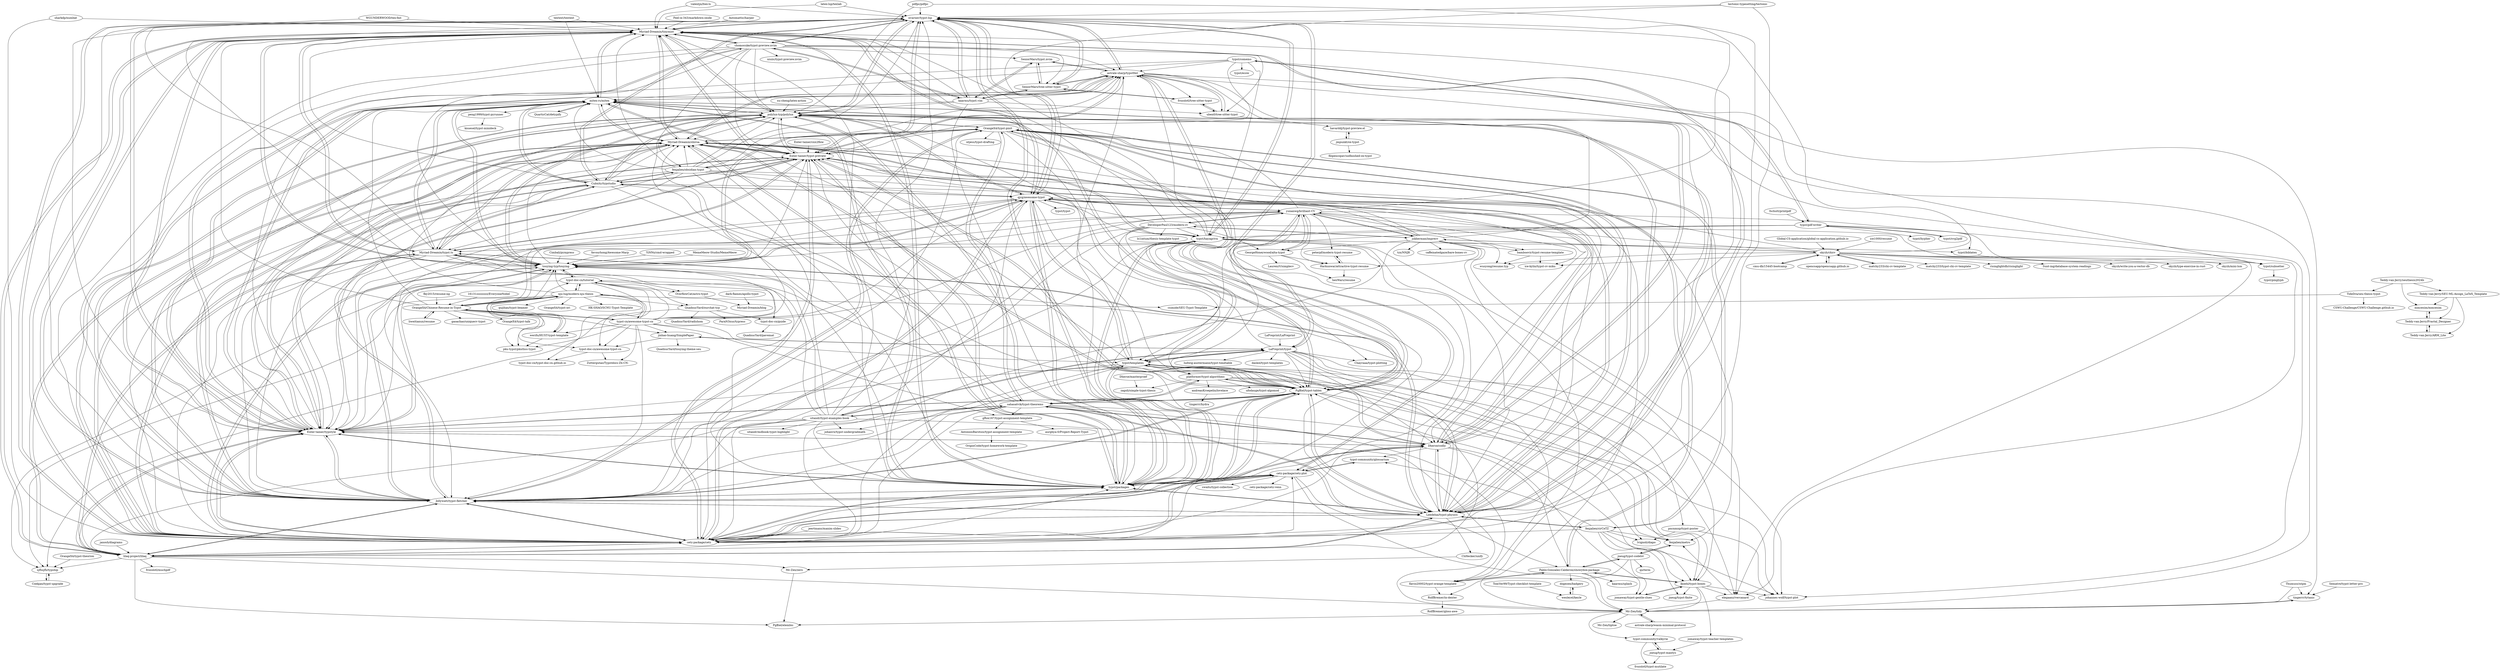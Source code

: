 digraph G {
"latex-lsp/texlab" -> "nvarner/typst-lsp" ["e"=1]
"latex-lsp/texlab" -> "Myriad-Dreamin/tinymist" ["e"=1]
"liweitianux/resume" -> "OrangeX4/Chinese-Resume-in-Typst" ["e"=1]
"textext/textext" -> "Myriad-Dreamin/tinymist" ["e"=1]
"textext/textext" -> "mitex-rs/mitex" ["e"=1]
"xu-cheng/latex-action" -> "polylux-typ/polylux" ["e"=1]
"janosh/diagrams" -> "lilaq-project/lilaq" ["e"=1]
"typst/hayagriva" -> "typst/packages"
"typst/hayagriva" -> "typst/templates"
"typst/hayagriva" -> "typst/biblatex"
"typst/hayagriva" -> "nvarner/typst-lsp"
"typst/hayagriva" -> "Enter-tainer/typstyle"
"typst/hayagriva" -> "Myriad-Dreamin/shiroa"
"typst/hayagriva" -> "PgBiel/typst-tablex"
"typst/hayagriva" -> "cetz-package/cetz"
"typst/hayagriva" -> "Myriad-Dreamin/tinymist"
"typst/hayagriva" -> "Leedehai/typst-physics"
"typst/hayagriva" -> "Jollywatt/typst-fletcher"
"typst/hayagriva" -> "Dherse/codly"
"typst/hayagriva" -> "astrale-sharp/typstfmt"
"typst/hayagriva" -> "Myriad-Dreamin/typst.ts"
"typst/hayagriva" -> "lkoehl/typst-boxes"
"valentjn/ltex-ls" -> "Myriad-Dreamin/tinymist" ["e"=1]
"valentjn/ltex-ls" -> "nvarner/typst-lsp" ["e"=1]
"typst/biblatex" -> "typst/subsetter"
"pdfpc/pdfpc" -> "polylux-typ/polylux" ["e"=1]
"pdfpc/pdfpc" -> "cetz-package/cetz" ["e"=1]
"pdfpc/pdfpc" -> "nvarner/typst-lsp" ["e"=1]
"typst/pdf-writer" -> "typst/svg2pdf"
"typst/pdf-writer" -> "typst/subsetter"
"typst/pdf-writer" -> "typst/comemo"
"typst/pdf-writer" -> "typst/templates"
"typst/pdf-writer" -> "typst/biblatex"
"typst/pdf-writer" -> "typst/hayagriva"
"typst/pdf-writer" -> "typst/hypher"
"typst/pdf-writer" -> "typst/packages"
"Enter-tainer/cxx2flow" -> "Enter-tainer/typst-preview" ["e"=1]
"Teddy-van-Jerry/Fractal_Designer" -> "Teddy-van-Jerry/ARM_Lite"
"Teddy-van-Jerry/Fractal_Designer" -> "mmcesim/mmcesim"
"Cimbali/pympress" -> "touying-typ/touying" ["e"=1]
"opencsapp/opencsapp.github.io" -> "skyzh/chicv" ["e"=1]
"LaPreprint/LaPreprint" -> "LaPreprint/typst" ["e"=1]
"Teddy-van-Jerry/SEU-ML-Assign_LaTeX_Template" -> "mmcesim/mmcesim"
"Teddy-van-Jerry/SEU-ML-Assign_LaTeX_Template" -> "Teddy-van-Jerry/Fractal_Designer"
"Teddy-van-Jerry/SEU-ML-Assign_LaTeX_Template" -> "Teddy-van-Jerry/ARM_Lite"
"mmcesim/mmcesim" -> "Teddy-van-Jerry/Fractal_Designer"
"typst/svg2pdf" -> "typst/pdf-writer"
"Teddy-van-Jerry/ARM_Lite" -> "Teddy-van-Jerry/Fractal_Designer"
"typst/subsetter" -> "typst/pixglyph"
"jeertmans/manim-slides" -> "cetz-package/cetz" ["e"=1]
"sharkdp/numbat" -> "Myriad-Dreamin/tinymist" ["e"=1]
"sharkdp/numbat" -> "cetz-package/cetz" ["e"=1]
"matchy233/chi-cv-template" -> "skyzh/chicv" ["e"=1]
"typst/comemo" -> "astrale-sharp/typstfmt"
"typst/comemo" -> "typst/ecow"
"typst/comemo" -> "typst/subsetter"
"typst/comemo" -> "typst/pdf-writer"
"typst/comemo" -> "mitex-rs/mitex"
"typst/comemo" -> "Enter-tainer/typstyle"
"typst/comemo" -> "Enter-tainer/typst-preview"
"typst/comemo" -> "typst/hayagriva"
"fky2015/resume-ng" -> "OrangeX4/Chinese-Resume-in-Typst" ["e"=1]
"GeorgeHoneywood/alta-typst" -> "LaurenzV/simplecv"
"GeorgeHoneywood/alta-typst" -> "Harkunwar/attractive-typst-resume"
"GeorgeHoneywood/alta-typst" -> "yunanwg/brilliant-CV"
"GeorgeHoneywood/alta-typst" -> "hexWars/resume"
"Feel-ix-343/markdown-oxide" -> "Myriad-Dreamin/tinymist" ["e"=1]
"qjcg/awesome-typst" -> "polylux-typ/polylux"
"qjcg/awesome-typst" -> "nvarner/typst-lsp"
"qjcg/awesome-typst" -> "cetz-package/cetz"
"qjcg/awesome-typst" -> "touying-typ/touying"
"qjcg/awesome-typst" -> "Cubxity/typstudio"
"qjcg/awesome-typst" -> "Myriad-Dreamin/tinymist"
"qjcg/awesome-typst" -> "typst/packages"
"qjcg/awesome-typst" -> "Jollywatt/typst-fletcher"
"qjcg/awesome-typst" -> "yunanwg/brilliant-CV"
"qjcg/awesome-typst" -> "PgBiel/typst-tablex"
"qjcg/awesome-typst" -> "typst/templates"
"qjcg/awesome-typst" -> "Leedehai/typst-physics"
"qjcg/awesome-typst" -> "Enter-tainer/typstyle"
"qjcg/awesome-typst" -> "typst/typst" ["e"=1]
"qjcg/awesome-typst" -> "typst/hayagriva"
"polylux-typ/polylux" -> "cetz-package/cetz"
"polylux-typ/polylux" -> "touying-typ/touying"
"polylux-typ/polylux" -> "qjcg/awesome-typst"
"polylux-typ/polylux" -> "nvarner/typst-lsp"
"polylux-typ/polylux" -> "Jollywatt/typst-fletcher"
"polylux-typ/polylux" -> "typst/packages"
"polylux-typ/polylux" -> "Myriad-Dreamin/tinymist"
"polylux-typ/polylux" -> "PgBiel/typst-tablex"
"polylux-typ/polylux" -> "Leedehai/typst-physics"
"polylux-typ/polylux" -> "Enter-tainer/typstyle"
"polylux-typ/polylux" -> "OrangeX4/typst-pinit"
"polylux-typ/polylux" -> "Enter-tainer/typst-preview"
"polylux-typ/polylux" -> "Myriad-Dreamin/shiroa"
"polylux-typ/polylux" -> "Cubxity/typstudio"
"polylux-typ/polylux" -> "mitex-rs/mitex"
"skyzh/chicv" -> "matchy233/chi-cv-template" ["e"=1]
"skyzh/chicv" -> "wusyong/resume.typ"
"skyzh/chicv" -> "matchy233/typst-chi-cv-template" ["e"=1]
"skyzh/chicv" -> "jskherman/imprecv"
"skyzh/chicv" -> "yunanwg/brilliant-CV"
"skyzh/chicv" -> "risinglightdb/risinglight" ["e"=1]
"skyzh/chicv" -> "ice-kylin/typst-cv-miku"
"skyzh/chicv" -> "Sunt-ing/database-system-readings" ["e"=1]
"skyzh/chicv" -> "qjcg/awesome-typst"
"skyzh/chicv" -> "skyzh/write-you-a-vector-db" ["e"=1]
"skyzh/chicv" -> "opencsapp/opencsapp.github.io" ["e"=1]
"skyzh/chicv" -> "skyzh/type-exercise-in-rust" ["e"=1]
"skyzh/chicv" -> "skyzh/mini-lsm" ["e"=1]
"skyzh/chicv" -> "nvarner/typst-lsp"
"skyzh/chicv" -> "cmu-db/15445-bootcamp" ["e"=1]
"Leedehai/typst-physics" -> "Jollywatt/typst-fletcher"
"Leedehai/typst-physics" -> "fenjalien/cirCeTZ"
"Leedehai/typst-physics" -> "cetz-package/cetz"
"Leedehai/typst-physics" -> "sahasatvik/typst-theorems"
"Leedehai/typst-physics" -> "mitex-rs/mitex"
"Leedehai/typst-physics" -> "typst/packages"
"Leedehai/typst-physics" -> "polylux-typ/polylux"
"Leedehai/typst-physics" -> "Enter-tainer/typst-preview"
"Leedehai/typst-physics" -> "PgBiel/typst-tablex"
"Leedehai/typst-physics" -> "Dherse/codly"
"Leedehai/typst-physics" -> "Myriad-Dreamin/tinymist"
"Leedehai/typst-physics" -> "ChHecker/unify"
"Leedehai/typst-physics" -> "Myriad-Dreamin/typst.ts"
"Leedehai/typst-physics" -> "lilaq-project/lilaq"
"Leedehai/typst-physics" -> "OrangeX4/typst-pinit"
"typst/templates" -> "typst/packages"
"typst/templates" -> "PgBiel/typst-tablex"
"typst/templates" -> "typst/hayagriva"
"typst/templates" -> "Enter-tainer/typstyle"
"typst/templates" -> "Dherse/codly"
"typst/templates" -> "johannes-wolf/typst-plot"
"typst/templates" -> "Leedehai/typst-physics"
"typst/templates" -> "qjcg/awesome-typst"
"typst/templates" -> "LaPreprint/typst"
"typst/templates" -> "Jollywatt/typst-fletcher"
"typst/templates" -> "Myriad-Dreamin/shiroa"
"typst/templates" -> "cetz-package/cetz"
"typst/templates" -> "platformer/typst-algorithms"
"typst/templates" -> "elegaanz/vercanard"
"typst/templates" -> "polylux-typ/polylux"
"PgBiel/typst-tablex" -> "cetz-package/cetz"
"PgBiel/typst-tablex" -> "typst/packages"
"PgBiel/typst-tablex" -> "sahasatvik/typst-theorems"
"PgBiel/typst-tablex" -> "Enter-tainer/typst-preview"
"PgBiel/typst-tablex" -> "typst/templates"
"PgBiel/typst-tablex" -> "fenjalien/metro"
"PgBiel/typst-tablex" -> "Jollywatt/typst-fletcher"
"PgBiel/typst-tablex" -> "Myriad-Dreamin/shiroa"
"PgBiel/typst-tablex" -> "astrale-sharp/typstfmt"
"PgBiel/typst-tablex" -> "polylux-typ/polylux"
"PgBiel/typst-tablex" -> "nvarner/typst-lsp"
"PgBiel/typst-tablex" -> "Enter-tainer/typstyle"
"PgBiel/typst-tablex" -> "platformer/typst-algorithms"
"PgBiel/typst-tablex" -> "Leedehai/typst-physics"
"PgBiel/typst-tablex" -> "lkoehl/typst-boxes"
"Myriad-Dreamin/typst.ts" -> "Myriad-Dreamin/shiroa"
"Myriad-Dreamin/typst.ts" -> "Myriad-Dreamin/tinymist"
"Myriad-Dreamin/typst.ts" -> "Enter-tainer/typst-preview"
"Myriad-Dreamin/typst.ts" -> "mitex-rs/mitex"
"Myriad-Dreamin/typst.ts" -> "Enter-tainer/typstyle"
"Myriad-Dreamin/typst.ts" -> "Cubxity/typstudio"
"Myriad-Dreamin/typst.ts" -> "cetz-package/cetz"
"Myriad-Dreamin/typst.ts" -> "lilaq-project/lilaq"
"Myriad-Dreamin/typst.ts" -> "Leedehai/typst-physics"
"Myriad-Dreamin/typst.ts" -> "Jollywatt/typst-fletcher"
"Myriad-Dreamin/typst.ts" -> "PgBiel/typst-tablex"
"Myriad-Dreamin/typst.ts" -> "nvarner/typst-lsp"
"Myriad-Dreamin/typst.ts" -> "touying-typ/touying"
"Myriad-Dreamin/typst.ts" -> "typst/packages"
"Myriad-Dreamin/typst.ts" -> "OverflowCat/astro-typst"
"Enter-tainer/typst-preview" -> "Enter-tainer/typstyle"
"Enter-tainer/typst-preview" -> "mitex-rs/mitex"
"Enter-tainer/typst-preview" -> "nvarner/typst-lsp"
"Enter-tainer/typst-preview" -> "Myriad-Dreamin/tinymist"
"Enter-tainer/typst-preview" -> "PgBiel/typst-tablex"
"Enter-tainer/typst-preview" -> "Myriad-Dreamin/shiroa"
"Enter-tainer/typst-preview" -> "Jollywatt/typst-fletcher"
"Enter-tainer/typst-preview" -> "Myriad-Dreamin/typst.ts"
"Enter-tainer/typst-preview" -> "astrale-sharp/typstfmt"
"Enter-tainer/typst-preview" -> "cetz-package/cetz"
"Enter-tainer/typst-preview" -> "Cubxity/typstudio"
"Enter-tainer/typst-preview" -> "Leedehai/typst-physics"
"Enter-tainer/typst-preview" -> "fenjalien/obsidian-typst"
"Enter-tainer/typst-preview" -> "typst/packages"
"Enter-tainer/typst-preview" -> "polylux-typ/polylux"
"cetz-package/cetz" -> "Jollywatt/typst-fletcher"
"cetz-package/cetz" -> "polylux-typ/polylux"
"cetz-package/cetz" -> "typst/packages"
"cetz-package/cetz" -> "Myriad-Dreamin/tinymist"
"cetz-package/cetz" -> "nvarner/typst-lsp"
"cetz-package/cetz" -> "Enter-tainer/typstyle"
"cetz-package/cetz" -> "cetz-package/cetz-plot"
"cetz-package/cetz" -> "Leedehai/typst-physics"
"cetz-package/cetz" -> "touying-typ/touying"
"cetz-package/cetz" -> "PgBiel/typst-tablex"
"cetz-package/cetz" -> "qjcg/awesome-typst"
"cetz-package/cetz" -> "Myriad-Dreamin/shiroa"
"cetz-package/cetz" -> "lilaq-project/lilaq"
"cetz-package/cetz" -> "Enter-tainer/typst-preview"
"cetz-package/cetz" -> "Cubxity/typstudio"
"Myriad-Dreamin/shiroa" -> "Myriad-Dreamin/typst.ts"
"Myriad-Dreamin/shiroa" -> "Enter-tainer/typstyle"
"Myriad-Dreamin/shiroa" -> "Jollywatt/typst-fletcher"
"Myriad-Dreamin/shiroa" -> "Enter-tainer/typst-preview"
"Myriad-Dreamin/shiroa" -> "cetz-package/cetz"
"Myriad-Dreamin/shiroa" -> "PgBiel/typst-tablex"
"Myriad-Dreamin/shiroa" -> "lilaq-project/lilaq"
"Myriad-Dreamin/shiroa" -> "Myriad-Dreamin/tinymist"
"Myriad-Dreamin/shiroa" -> "OrangeX4/typst-pinit"
"Myriad-Dreamin/shiroa" -> "Dherse/codly"
"Myriad-Dreamin/shiroa" -> "astrale-sharp/typstfmt"
"Myriad-Dreamin/shiroa" -> "typst/packages"
"Myriad-Dreamin/shiroa" -> "typst/hayagriva"
"Myriad-Dreamin/shiroa" -> "Mc-Zen/tidy"
"Myriad-Dreamin/shiroa" -> "mitex-rs/mitex"
"astrale-sharp/wasm-minimal-protocol" -> "Mc-Zen/tidy"
"astrale-sharp/wasm-minimal-protocol" -> "typst-community/valkyrie"
"jskherman/imprecv" -> "yunanwg/brilliant-CV"
"jskherman/imprecv" -> "bamboovir/typst-resume-template"
"jskherman/imprecv" -> "caffeinatedgaze/bare-bones-cv"
"jskherman/imprecv" -> "DeveloperPaul123/modern-cv"
"jskherman/imprecv" -> "wusyong/resume.typ"
"jskherman/imprecv" -> "qjcg/awesome-typst"
"jskherman/imprecv" -> "flavio20002/typst-orange-template"
"jskherman/imprecv" -> "skyzh/chicv"
"jskherman/imprecv" -> "elegaanz/vercanard"
"jskherman/imprecv" -> "tzx/NNJR"
"jskherman/imprecv" -> "cetz-package/cetz"
"jskherman/imprecv" -> "Enter-tainer/typst-preview"
"jskherman/imprecv" -> "polylux-typ/polylux"
"jskherman/imprecv" -> "Harkunwar/attractive-typst-resume"
"jskherman/imprecv" -> "GeorgeHoneywood/alta-typst"
"typst/packages" -> "cetz-package/cetz"
"typst/packages" -> "Jollywatt/typst-fletcher"
"typst/packages" -> "nvarner/typst-lsp"
"typst/packages" -> "PgBiel/typst-tablex"
"typst/packages" -> "typst/templates"
"typst/packages" -> "Enter-tainer/typstyle"
"typst/packages" -> "polylux-typ/polylux"
"typst/packages" -> "typst/hayagriva"
"typst/packages" -> "Leedehai/typst-physics"
"typst/packages" -> "qjcg/awesome-typst"
"typst/packages" -> "Myriad-Dreamin/tinymist"
"typst/packages" -> "cetz-package/cetz-plot"
"typst/packages" -> "Enter-tainer/typst-preview"
"typst/packages" -> "Myriad-Dreamin/shiroa"
"typst/packages" -> "mitex-rs/mitex"
"werifu/HUST-typst-template" -> "nju-lug/modern-nju-thesis" ["e"=1]
"werifu/HUST-typst-template" -> "pku-typst/pkuthss-typst" ["e"=1]
"favourhong/Awesome-Marp" -> "touying-typ/touying" ["e"=1]
"Global-CS-application/global-cs-application.github.io" -> "skyzh/chicv" ["e"=1]
"OrangeX4/Chinese-Resume-in-Typst" -> "typst-cn/awesome-typst-cn"
"OrangeX4/Chinese-Resume-in-Typst" -> "typst-doc-cn/tutorial"
"OrangeX4/Chinese-Resume-in-Typst" -> "nju-lug/modern-nju-thesis"
"OrangeX4/Chinese-Resume-in-Typst" -> "touying-typ/touying"
"OrangeX4/Chinese-Resume-in-Typst" -> "yunanwg/brilliant-CV"
"OrangeX4/Chinese-Resume-in-Typst" -> "liweitianux/resume" ["e"=1]
"OrangeX4/Chinese-Resume-in-Typst" -> "gaoachao/uniquecv-typst" ["e"=1]
"OrangeX4/Chinese-Resume-in-Typst" -> "pku-typst/pkuthss-typst"
"OrangeX4/Chinese-Resume-in-Typst" -> "typst-doc-cn/awesome-typst-cn"
"OrangeX4/Chinese-Resume-in-Typst" -> "jinhao-huang/SimplePaper"
"OrangeX4/Chinese-Resume-in-Typst" -> "werifu/HUST-typst-template" ["e"=1]
"OrangeX4/Chinese-Resume-in-Typst" -> "mitex-rs/mitex"
"OrangeX4/Chinese-Resume-in-Typst" -> "qjcg/awesome-typst"
"OrangeX4/Chinese-Resume-in-Typst" -> "OrangeX4/typst-talk"
"OrangeX4/Chinese-Resume-in-Typst" -> "Myriad-Dreamin/tinymist"
"cmu-db/15445-bootcamp" -> "skyzh/chicv" ["e"=1]
"nvarner/typst-lsp" -> "Myriad-Dreamin/tinymist"
"nvarner/typst-lsp" -> "cetz-package/cetz"
"nvarner/typst-lsp" -> "astrale-sharp/typstfmt"
"nvarner/typst-lsp" -> "qjcg/awesome-typst"
"nvarner/typst-lsp" -> "polylux-typ/polylux"
"nvarner/typst-lsp" -> "Enter-tainer/typst-preview"
"nvarner/typst-lsp" -> "typst/packages"
"nvarner/typst-lsp" -> "Enter-tainer/typstyle"
"nvarner/typst-lsp" -> "kaarmu/typst.vim"
"nvarner/typst-lsp" -> "PgBiel/typst-tablex"
"nvarner/typst-lsp" -> "SeniorMars/tree-sitter-typst"
"nvarner/typst-lsp" -> "Cubxity/typstudio"
"nvarner/typst-lsp" -> "typst/hayagriva"
"nvarner/typst-lsp" -> "Jollywatt/typst-fletcher"
"nvarner/typst-lsp" -> "chomosuke/typst-preview.nvim"
"uben0/tree-sitter-typst" -> "frozolotl/tree-sitter-typst"
"uben0/tree-sitter-typst" -> "havarddj/typst-preview.el"
"uben0/tree-sitter-typst" -> "astrale-sharp/typstfmt"
"Cubxity/typstudio" -> "cetz-package/cetz"
"Cubxity/typstudio" -> "qjcg/awesome-typst"
"Cubxity/typstudio" -> "Enter-tainer/typst-preview"
"Cubxity/typstudio" -> "nvarner/typst-lsp"
"Cubxity/typstudio" -> "Jollywatt/typst-fletcher"
"Cubxity/typstudio" -> "PgBiel/typst-tablex"
"Cubxity/typstudio" -> "fenjalien/obsidian-typst"
"Cubxity/typstudio" -> "Myriad-Dreamin/typst.ts"
"Cubxity/typstudio" -> "typst/packages"
"Cubxity/typstudio" -> "mitex-rs/mitex"
"Cubxity/typstudio" -> "polylux-typ/polylux"
"Cubxity/typstudio" -> "Myriad-Dreamin/tinymist"
"Cubxity/typstudio" -> "Myriad-Dreamin/shiroa"
"Cubxity/typstudio" -> "Enter-tainer/typstyle"
"Cubxity/typstudio" -> "Leedehai/typst-physics"
"sahasatvik/typst-theorems" -> "platformer/typst-algorithms"
"sahasatvik/typst-theorems" -> "PgBiel/typst-tablex"
"sahasatvik/typst-theorems" -> "Leedehai/typst-physics"
"sahasatvik/typst-theorems" -> "lkoehl/typst-boxes"
"sahasatvik/typst-theorems" -> "cetz-package/cetz"
"sahasatvik/typst-theorems" -> "Dherse/codly"
"sahasatvik/typst-theorems" -> "Jollywatt/typst-fletcher"
"sahasatvik/typst-theorems" -> "OrangeX4/typst-pinit"
"sahasatvik/typst-theorems" -> "johanvx/typst-undergradmath"
"sahasatvik/typst-theorems" -> "Enter-tainer/typstyle"
"sahasatvik/typst-theorems" -> "flavio20002/typst-orange-template"
"sahasatvik/typst-theorems" -> "gRox167/typst-assignment-template"
"sahasatvik/typst-theorems" -> "Enter-tainer/typst-preview"
"sahasatvik/typst-theorems" -> "sitandr/typst-examples-book"
"sahasatvik/typst-theorems" -> "Myriad-Dreamin/shiroa"
"typst-cn/awesome-typst-cn" -> "OrangeX4/Chinese-Resume-in-Typst"
"typst-cn/awesome-typst-cn" -> "nju-lug/modern-nju-thesis"
"typst-cn/awesome-typst-cn" -> "touying-typ/touying"
"typst-cn/awesome-typst-cn" -> "qjcg/awesome-typst"
"typst-cn/awesome-typst-cn" -> "jinhao-huang/SimplePaper"
"typst-cn/awesome-typst-cn" -> "pku-typst/pkuthss-typst"
"typst-cn/awesome-typst-cn" -> "yunanwg/brilliant-CV"
"typst-cn/awesome-typst-cn" -> "typst-doc-cn/awesome-typst-cn"
"typst-cn/awesome-typst-cn" -> "werifu/HUST-typst-template" ["e"=1]
"typst-cn/awesome-typst-cn" -> "Zuttergutao/Typstdocs-Zh-CN-"
"typst-cn/awesome-typst-cn" -> "typst-doc-cn/tutorial"
"typst-cn/awesome-typst-cn" -> "typst/templates"
"typst-cn/awesome-typst-cn" -> "polylux-typ/polylux"
"typst-cn/awesome-typst-cn" -> "Jollywatt/typst-fletcher"
"typst-cn/awesome-typst-cn" -> "gRox167/typst-assignment-template"
"fenjalien/obsidian-typst" -> "Enter-tainer/typst-preview"
"fenjalien/obsidian-typst" -> "Cubxity/typstudio"
"fenjalien/obsidian-typst" -> "Leedehai/typst-physics"
"fenjalien/obsidian-typst" -> "typst/packages"
"fenjalien/obsidian-typst" -> "cetz-package/cetz"
"fenjalien/obsidian-typst" -> "Enter-tainer/typstyle"
"fenjalien/obsidian-typst" -> "astrale-sharp/typstfmt"
"fenjalien/obsidian-typst" -> "qjcg/awesome-typst"
"fenjalien/obsidian-typst" -> "nvarner/typst-lsp"
"fenjalien/obsidian-typst" -> "Myriad-Dreamin/typst.ts"
"fenjalien/obsidian-typst" -> "mitex-rs/mitex"
"fenjalien/obsidian-typst" -> "Myriad-Dreamin/shiroa"
"fenjalien/obsidian-typst" -> "Myriad-Dreamin/tinymist"
"fenjalien/obsidian-typst" -> "polylux-typ/polylux"
"fenjalien/obsidian-typst" -> "fenjalien/metro"
"platformer/typst-algorithms" -> "sahasatvik/typst-theorems"
"platformer/typst-algorithms" -> "andreasKroepelin/lovelace"
"platformer/typst-algorithms" -> "PgBiel/typst-tablex"
"platformer/typst-algorithms" -> "lkoehl/typst-boxes"
"platformer/typst-algorithms" -> "zagoli/simple-typst-thesis"
"platformer/typst-algorithms" -> "lvignoli/diapo"
"platformer/typst-algorithms" -> "johannes-wolf/typst-plot"
"platformer/typst-algorithms" -> "ufodauge/typst-algomod"
"yunanwg/brilliant-CV" -> "GeorgeHoneywood/alta-typst"
"yunanwg/brilliant-CV" -> "jskherman/imprecv"
"yunanwg/brilliant-CV" -> "DeveloperPaul123/modern-cv"
"yunanwg/brilliant-CV" -> "qjcg/awesome-typst"
"yunanwg/brilliant-CV" -> "Harkunwar/attractive-typst-resume"
"yunanwg/brilliant-CV" -> "peterpf/modern-typst-resume"
"yunanwg/brilliant-CV" -> "polylux-typ/polylux"
"yunanwg/brilliant-CV" -> "touying-typ/touying"
"yunanwg/brilliant-CV" -> "elegaanz/vercanard"
"yunanwg/brilliant-CV" -> "bamboovir/typst-resume-template"
"yunanwg/brilliant-CV" -> "LaPreprint/typst"
"yunanwg/brilliant-CV" -> "ice-kylin/typst-cv-miku"
"yunanwg/brilliant-CV" -> "Enter-tainer/typstyle"
"yunanwg/brilliant-CV" -> "cetz-package/cetz"
"yunanwg/brilliant-CV" -> "nvarner/typst-lsp"
"Sematre/typst-letter-pro" -> "tingerrr/tytanic"
"kaarmu/typst.vim" -> "chomosuke/typst-preview.nvim"
"kaarmu/typst.vim" -> "nvarner/typst-lsp"
"kaarmu/typst.vim" -> "SeniorMars/typst.nvim"
"kaarmu/typst.vim" -> "SeniorMars/tree-sitter-typst"
"kaarmu/typst.vim" -> "Enter-tainer/typstyle"
"kaarmu/typst.vim" -> "uben0/tree-sitter-typst"
"kaarmu/typst.vim" -> "astrale-sharp/typstfmt"
"kaarmu/typst.vim" -> "polylux-typ/polylux"
"kaarmu/typst.vim" -> "Myriad-Dreamin/tinymist"
"kaarmu/typst.vim" -> "typst/packages"
"Thumuss/utpm" -> "tingerrr/tytanic"
"Thumuss/utpm" -> "Mc-Zen/tidy"
"lkoehl/typst-boxes" -> "Pablo-Gonzalez-Calderon/showybox-package"
"lkoehl/typst-boxes" -> "jomaway/typst-gentle-clues"
"lkoehl/typst-boxes" -> "johannes-wolf/typst-plot"
"lkoehl/typst-boxes" -> "jomaway/typst-teacher-templates"
"lkoehl/typst-boxes" -> "jneug/typst-finite"
"lkoehl/typst-boxes" -> "Mc-Zen/tidy"
"lkoehl/typst-boxes" -> "elegaanz/vercanard"
"jomaway/typst-teacher-templates" -> "jneug/typst-mantys"
"fenjalien/metro" -> "jneug/typst-codelst"
"jneug/typst-mantys" -> "typst-community/valkyrie"
"jneug/typst-mantys" -> "frozolotl/typst-mutilate"
"jneug/typst-codelst" -> "fenjalien/metro"
"jneug/typst-codelst" -> "Pablo-Gonzalez-Calderon/showybox-package"
"jneug/typst-codelst" -> "jomaway/typst-gentle-clues"
"jneug/typst-codelst" -> "qo/term"
"jneug/typst-codelst" -> "RolfBremer/in-dexter"
"ChHecker/unify" -> "Mc-Zen/zero"
"jomaway/typst-gentle-clues" -> "lkoehl/typst-boxes"
"jinhao-huang/SimplePaper" -> "QuadnucYard/touying-theme-seu"
"jinhao-huang/SimplePaper" -> "typst-doc-cn/awesome-typst-cn"
"jinhao-huang/SimplePaper" -> "LaPreprint/typst"
"pncnmnp/typst-poster" -> "lvignoli/diapo"
"pncnmnp/typst-poster" -> "johannes-wolf/typst-plot"
"SeniorMars/tree-sitter-typst" -> "SeniorMars/typst.nvim"
"SeniorMars/tree-sitter-typst" -> "frozolotl/tree-sitter-typst"
"SeniorMars/tree-sitter-typst" -> "astrale-sharp/typstfmt"
"SeniorMars/tree-sitter-typst" -> "nvarner/typst-lsp"
"SeniorMars/tree-sitter-typst" -> "kaarmu/typst.vim"
"frozolotl/tree-sitter-typst" -> "SeniorMars/tree-sitter-typst"
"frozolotl/tree-sitter-typst" -> "uben0/tree-sitter-typst"
"fenjalien/cirCeTZ" -> "Leedehai/typst-physics"
"fenjalien/cirCeTZ" -> "johannes-wolf/typst-plot"
"fenjalien/cirCeTZ" -> "jneug/typst-finite"
"fenjalien/cirCeTZ" -> "OrangeX4/typst-pinit"
"fenjalien/cirCeTZ" -> "lvignoli/diapo"
"fenjalien/cirCeTZ" -> "lkoehl/typst-boxes"
"fenjalien/cirCeTZ" -> "cetz-package/cetz"
"fenjalien/cirCeTZ" -> "fenjalien/metro"
"fenjalien/cirCeTZ" -> "typst-community/glossarium"
"astrale-sharp/typstfmt" -> "Enter-tainer/typstyle"
"astrale-sharp/typstfmt" -> "nvarner/typst-lsp"
"astrale-sharp/typstfmt" -> "SeniorMars/tree-sitter-typst"
"astrale-sharp/typstfmt" -> "Enter-tainer/typst-preview"
"astrale-sharp/typstfmt" -> "PgBiel/typst-tablex"
"astrale-sharp/typstfmt" -> "frozolotl/tree-sitter-typst"
"astrale-sharp/typstfmt" -> "uben0/tree-sitter-typst"
"astrale-sharp/typstfmt" -> "tingerrr/tytanic"
"astrale-sharp/typstfmt" -> "cetz-package/cetz"
"astrale-sharp/typstfmt" -> "johannes-wolf/typst-plot"
"astrale-sharp/typstfmt" -> "Myriad-Dreamin/shiroa"
"astrale-sharp/typstfmt" -> "mitex-rs/mitex"
"astrale-sharp/typstfmt" -> "Mc-Zen/tidy"
"astrale-sharp/typstfmt" -> "typst/packages"
"astrale-sharp/typstfmt" -> "SeniorMars/typst.nvim"
"LaPreprint/typst" -> "PgBiel/typst-tablex"
"LaPreprint/typst" -> "typst/templates"
"LaPreprint/typst" -> "flavio20002/typst-orange-template"
"LaPreprint/typst" -> "Myriad-Dreamin/shiroa"
"LaPreprint/typst" -> "Chayraaa/typst-plotting"
"LaPreprint/typst" -> "platformer/typst-algorithms"
"LaPreprint/typst" -> "Dherse/codly"
"LaPreprint/typst" -> "jinhao-huang/SimplePaper"
"LaPreprint/typst" -> "daskol/typst-templates"
"LaPreprint/typst" -> "pncnmnp/typst-poster"
"LaPreprint/typst" -> "Leedehai/typst-physics"
"LaPreprint/typst" -> "yunanwg/brilliant-CV"
"LaPreprint/typst" -> "fenjalien/metro"
"LaPreprint/typst" -> "ludwig-austermann/typst-timetable"
"LaPreprint/typst" -> "sitandr/typst-examples-book"
"typst-community/glossarium" -> "cetz-package/cetz-plot"
"Mc-Zen/tidy" -> "tingerrr/tytanic"
"Mc-Zen/tidy" -> "typst-community/valkyrie"
"Mc-Zen/tidy" -> "PgBiel/elembic"
"Mc-Zen/tidy" -> "Mc-Zen/tiptoe"
"Mc-Zen/tidy" -> "astrale-sharp/wasm-minimal-protocol"
"peng1999/typst-pyrunner" -> "knuesel/typst-minideck"
"andreasKroepelin/lovelace" -> "tingerrr/hydra"
"SeniorMars/typst.nvim" -> "SeniorMars/tree-sitter-typst"
"SeniorMars/typst.nvim" -> "kaarmu/typst.vim"
"SeniorMars/typst.nvim" -> "astrale-sharp/typstfmt"
"Pablo-Gonzalez-Calderon/showybox-package" -> "lkoehl/typst-boxes"
"Pablo-Gonzalez-Calderon/showybox-package" -> "kaarmu/splash"
"Pablo-Gonzalez-Calderon/showybox-package" -> "OrangeX4/typst-pinit"
"Pablo-Gonzalez-Calderon/showybox-package" -> "jneug/typst-codelst"
"Pablo-Gonzalez-Calderon/showybox-package" -> "Mc-Zen/tidy"
"Pablo-Gonzalez-Calderon/showybox-package" -> "dogezen/badgery"
"Pablo-Gonzalez-Calderon/showybox-package" -> "flavio20002/typst-orange-template"
"Harkunwar/attractive-typst-resume" -> "peterpf/modern-typst-resume"
"Harkunwar/attractive-typst-resume" -> "hexWars/resume"
"bamboovir/typst-resume-template" -> "ice-kylin/typst-cv-miku"
"bamboovir/typst-resume-template" -> "wusyong/resume.typ"
"gRox167/typst-assignment-template" -> "AntoniosBarotsis/typst-assignment-template"
"gRox167/typst-assignment-template" -> "aurghya-0/Project-Report-Typst"
"elegaanz/vercanard" -> "Mc-Zen/tidy"
"elegaanz/vercanard" -> "fenjalien/metro"
"Dherse/masterproef" -> "zagoli/simple-typst-thesis"
"flavio20002/typst-orange-template" -> "Pablo-Gonzalez-Calderon/showybox-package"
"flavio20002/typst-orange-template" -> "RolfBremer/in-dexter"
"AntoniosBarotsis/typst-assignment-template" -> "OriginCode/typst-homework-template"
"RolfBremer/in-dexter" -> "RolfBremer/gloss-awe"
"Dherse/codly" -> "Jollywatt/typst-fletcher"
"Dherse/codly" -> "Enter-tainer/typstyle"
"Dherse/codly" -> "jomaway/typst-gentle-clues"
"Dherse/codly" -> "Myriad-Dreamin/shiroa"
"Dherse/codly" -> "cetz-package/cetz"
"Dherse/codly" -> "typst-community/glossarium"
"Dherse/codly" -> "mitex-rs/mitex"
"Dherse/codly" -> "Leedehai/typst-physics"
"Dherse/codly" -> "typst/templates"
"Dherse/codly" -> "OrangeX4/typst-pinit"
"Dherse/codly" -> "sahasatvik/typst-theorems"
"Dherse/codly" -> "Pablo-Gonzalez-Calderon/showybox-package"
"Dherse/codly" -> "Enter-tainer/typst-preview"
"Dherse/codly" -> "Myriad-Dreamin/tinymist"
"Dherse/codly" -> "cetz-package/cetz-plot"
"Jollywatt/typst-fletcher" -> "cetz-package/cetz"
"Jollywatt/typst-fletcher" -> "Leedehai/typst-physics"
"Jollywatt/typst-fletcher" -> "typst/packages"
"Jollywatt/typst-fletcher" -> "touying-typ/touying"
"Jollywatt/typst-fletcher" -> "Myriad-Dreamin/tinymist"
"Jollywatt/typst-fletcher" -> "cetz-package/cetz-plot"
"Jollywatt/typst-fletcher" -> "Myriad-Dreamin/shiroa"
"Jollywatt/typst-fletcher" -> "lilaq-project/lilaq"
"Jollywatt/typst-fletcher" -> "OrangeX4/typst-pinit"
"Jollywatt/typst-fletcher" -> "polylux-typ/polylux"
"Jollywatt/typst-fletcher" -> "Enter-tainer/typstyle"
"Jollywatt/typst-fletcher" -> "Enter-tainer/typst-preview"
"Jollywatt/typst-fletcher" -> "Dherse/codly"
"Jollywatt/typst-fletcher" -> "PgBiel/typst-tablex"
"Jollywatt/typst-fletcher" -> "mitex-rs/mitex"
"touying-typ/touying" -> "polylux-typ/polylux"
"touying-typ/touying" -> "Myriad-Dreamin/tinymist"
"touying-typ/touying" -> "Jollywatt/typst-fletcher"
"touying-typ/touying" -> "cetz-package/cetz"
"touying-typ/touying" -> "qjcg/awesome-typst"
"touying-typ/touying" -> "Enter-tainer/typstyle"
"touying-typ/touying" -> "typst/packages"
"touying-typ/touying" -> "OrangeX4/typst-pinit"
"touying-typ/touying" -> "Myriad-Dreamin/shiroa"
"touying-typ/touying" -> "mitex-rs/mitex"
"touying-typ/touying" -> "Leedehai/typst-physics"
"touying-typ/touying" -> "typst-doc-cn/tutorial"
"touying-typ/touying" -> "Enter-tainer/typst-preview"
"touying-typ/touying" -> "Myriad-Dreamin/typst.ts"
"touying-typ/touying" -> "nvarner/typst-lsp"
"Myriad-Dreamin/tinymist" -> "Enter-tainer/typstyle"
"Myriad-Dreamin/tinymist" -> "cetz-package/cetz"
"Myriad-Dreamin/tinymist" -> "nvarner/typst-lsp"
"Myriad-Dreamin/tinymist" -> "touying-typ/touying"
"Myriad-Dreamin/tinymist" -> "Jollywatt/typst-fletcher"
"Myriad-Dreamin/tinymist" -> "chomosuke/typst-preview.nvim"
"Myriad-Dreamin/tinymist" -> "Enter-tainer/typst-preview"
"Myriad-Dreamin/tinymist" -> "Myriad-Dreamin/typst.ts"
"Myriad-Dreamin/tinymist" -> "polylux-typ/polylux"
"Myriad-Dreamin/tinymist" -> "qjcg/awesome-typst"
"Myriad-Dreamin/tinymist" -> "Myriad-Dreamin/shiroa"
"Myriad-Dreamin/tinymist" -> "typst/packages"
"Myriad-Dreamin/tinymist" -> "lilaq-project/lilaq"
"Myriad-Dreamin/tinymist" -> "mitex-rs/mitex"
"Myriad-Dreamin/tinymist" -> "Leedehai/typst-physics"
"Enter-tainer/typstyle" -> "Myriad-Dreamin/tinymist"
"Enter-tainer/typstyle" -> "astrale-sharp/typstfmt"
"Enter-tainer/typstyle" -> "cetz-package/cetz"
"Enter-tainer/typstyle" -> "Enter-tainer/typst-preview"
"Enter-tainer/typstyle" -> "Myriad-Dreamin/shiroa"
"Enter-tainer/typstyle" -> "nvarner/typst-lsp"
"Enter-tainer/typstyle" -> "typst/packages"
"Enter-tainer/typstyle" -> "Jollywatt/typst-fletcher"
"Enter-tainer/typstyle" -> "lilaq-project/lilaq"
"Enter-tainer/typstyle" -> "Dherse/codly"
"Enter-tainer/typstyle" -> "chomosuke/typst-preview.nvim"
"Enter-tainer/typstyle" -> "mitex-rs/mitex"
"Enter-tainer/typstyle" -> "touying-typ/touying"
"Enter-tainer/typstyle" -> "PgBiel/typst-tablex"
"Enter-tainer/typstyle" -> "polylux-typ/polylux"
"Automattic/harper" -> "Myriad-Dreamin/tinymist" ["e"=1]
"tectonic-typesetting/tectonic" -> "cetz-package/cetz" ["e"=1]
"tectonic-typesetting/tectonic" -> "qjcg/awesome-typst" ["e"=1]
"tectonic-typesetting/tectonic" -> "nvarner/typst-lsp" ["e"=1]
"chomosuke/typst-preview.nvim" -> "kaarmu/typst.vim"
"chomosuke/typst-preview.nvim" -> "Myriad-Dreamin/tinymist"
"chomosuke/typst-preview.nvim" -> "Enter-tainer/typstyle"
"chomosuke/typst-preview.nvim" -> "nvarner/typst-lsp"
"chomosuke/typst-preview.nvim" -> "SeniorMars/tree-sitter-typst"
"chomosuke/typst-preview.nvim" -> "Enter-tainer/typst-preview"
"chomosuke/typst-preview.nvim" -> "SeniorMars/typst.nvim"
"chomosuke/typst-preview.nvim" -> "cetz-package/cetz"
"chomosuke/typst-preview.nvim" -> "astrale-sharp/typstfmt"
"chomosuke/typst-preview.nvim" -> "niuiic/typst-preview.nvim"
"chomosuke/typst-preview.nvim" -> "polylux-typ/polylux"
"chomosuke/typst-preview.nvim" -> "touying-typ/touying"
"chomosuke/typst-preview.nvim" -> "fenjalien/obsidian-typst"
"chomosuke/typst-preview.nvim" -> "uben0/tree-sitter-typst"
"chomosuke/typst-preview.nvim" -> "Jollywatt/typst-fletcher"
"YiNNx/cmd-wrapped" -> "touying-typ/touying" ["e"=1]
"WGUNDERWOOD/tex-fmt" -> "Enter-tainer/typstyle" ["e"=1]
"WGUNDERWOOD/tex-fmt" -> "Myriad-Dreamin/tinymist" ["e"=1]
"typst-doc-cn/awesome-typst-cn" -> "typst-doc-cn/typst-doc-cn.github.io"
"typst-doc-cn/awesome-typst-cn" -> "Zuttergutao/Typstdocs-Zh-CN-"
"typst-doc-cn/tutorial" -> "typst-doc-cn/guide"
"typst-doc-cn/tutorial" -> "typst-doc-cn/typst-doc-cn.github.io"
"typst-doc-cn/tutorial" -> "QuadnucYard/ourchat-typ"
"typst-doc-cn/tutorial" -> "nju-lug/modern-nju-thesis"
"typst-doc-cn/tutorial" -> "sjfhsjfh/typship"
"typst-doc-cn/tutorial" -> "typst-doc-cn/awesome-typst-cn"
"typst-doc-cn/tutorial" -> "OverflowCat/astro-typst"
"typst-doc-cn/tutorial" -> "touying-typ/touying"
"nju-lug/modern-nju-thesis" -> "werifu/HUST-typst-template" ["e"=1]
"nju-lug/modern-nju-thesis" -> "typst-doc-cn/tutorial"
"nju-lug/modern-nju-thesis" -> "typst-cn/awesome-typst-cn"
"nju-lug/modern-nju-thesis" -> "OrangeX4/Chinese-Resume-in-Typst"
"nju-lug/modern-nju-thesis" -> "touying-typ/touying"
"nju-lug/modern-nju-thesis" -> "pku-typst/pkuthss-typst"
"nju-lug/modern-nju-thesis" -> "sjfhsjfh/typship"
"nju-lug/modern-nju-thesis" -> "qujihan/typst-beamer"
"nju-lug/modern-nju-thesis" -> "QuadnucYard/ourchat-typ"
"nju-lug/modern-nju-thesis" -> "OrangeX4/typst-ori"
"nju-lug/modern-nju-thesis" -> "Myriad-Dreamin/shiroa"
"nju-lug/modern-nju-thesis" -> "csimide/SEU-Typst-Template"
"nju-lug/modern-nju-thesis" -> "HK-SHAO/SCNU-Typst-Template"
"OrangeX4/typst-pinit" -> "Pablo-Gonzalez-Calderon/showybox-package"
"OrangeX4/typst-pinit" -> "Jollywatt/typst-fletcher"
"OrangeX4/typst-pinit" -> "fenjalien/cirCeTZ"
"OrangeX4/typst-pinit" -> "Myriad-Dreamin/shiroa"
"OrangeX4/typst-pinit" -> "Chayraaa/typst-plotting"
"OrangeX4/typst-pinit" -> "ntjess/typst-drafting"
"OrangeX4/typst-pinit" -> "cetz-package/cetz"
"OrangeX4/typst-pinit" -> "polylux-typ/polylux"
"OrangeX4/typst-pinit" -> "cetz-package/cetz-plot"
"OrangeX4/typst-pinit" -> "touying-typ/touying"
"OrangeX4/typst-pinit" -> "Dherse/codly"
"OrangeX4/typst-pinit" -> "sahasatvik/typst-theorems"
"OrangeX4/typst-pinit" -> "PgBiel/typst-tablex"
"OrangeX4/typst-pinit" -> "Leedehai/typst-physics"
"OrangeX4/typst-pinit" -> "Enter-tainer/typst-preview"
"mitex-rs/mitex" -> "Enter-tainer/typst-preview"
"mitex-rs/mitex" -> "Leedehai/typst-physics"
"mitex-rs/mitex" -> "Enter-tainer/typstyle"
"mitex-rs/mitex" -> "Jollywatt/typst-fletcher"
"mitex-rs/mitex" -> "Myriad-Dreamin/typst.ts"
"mitex-rs/mitex" -> "astrale-sharp/typstfmt"
"mitex-rs/mitex" -> "typst/packages"
"mitex-rs/mitex" -> "Myriad-Dreamin/tinymist"
"mitex-rs/mitex" -> "Dherse/codly"
"mitex-rs/mitex" -> "QuarticCat/detypify"
"mitex-rs/mitex" -> "Myriad-Dreamin/shiroa"
"mitex-rs/mitex" -> "touying-typ/touying"
"mitex-rs/mitex" -> "Cubxity/typstudio"
"mitex-rs/mitex" -> "peng1999/typst-pyrunner"
"mitex-rs/mitex" -> "polylux-typ/polylux"
"QuarticCat/detypify" -> "mitex-rs/mitex"
"DeveloperPaul123/modern-cv" -> "yunanwg/brilliant-CV"
"DeveloperPaul123/modern-cv" -> "jskherman/imprecv"
"DeveloperPaul123/modern-cv" -> "typst/hayagriva"
"DeveloperPaul123/modern-cv" -> "LaPreprint/typst"
"DeveloperPaul123/modern-cv" -> "GeorgeHoneywood/alta-typst"
"DeveloperPaul123/modern-cv" -> "Jollywatt/typst-fletcher"
"DeveloperPaul123/modern-cv" -> "Myriad-Dreamin/tinymist"
"DeveloperPaul123/modern-cv" -> "cetz-package/cetz"
"DeveloperPaul123/modern-cv" -> "ls1intum/thesis-template-typst" ["e"=1]
"DeveloperPaul123/modern-cv" -> "qjcg/awesome-typst"
"DeveloperPaul123/modern-cv" -> "elegaanz/vercanard"
"DeveloperPaul123/modern-cv" -> "typst/templates"
"Teddy-van-Jerry/seuthesis2024b" -> "Teddy-van-Jerry/SEU-ML-Assign_LaTeX_Template"
"Teddy-van-Jerry/seuthesis2024b" -> "mmcesim/mmcesim"
"Teddy-van-Jerry/seuthesis2024b" -> "TideDra/seu-thesis-typst"
"TideDra/seu-thesis-typst" -> "CSWU-Challenge/CSWU-Challenge.github.io"
"TideDra/seu-thesis-typst" -> "csimide/SEU-Typst-Template"
"typst-community/valkyrie" -> "frozolotl/typst-mutilate"
"typst-community/valkyrie" -> "jneug/typst-mantys"
"tingerrr/tytanic" -> "Mc-Zen/tidy"
"peterpf/modern-typst-resume" -> "Harkunwar/attractive-typst-resume"
"sitandr/typst-examples-book" -> "Jollywatt/typst-fletcher"
"sitandr/typst-examples-book" -> "sahasatvik/typst-theorems"
"sitandr/typst-examples-book" -> "LaPreprint/typst"
"sitandr/typst-examples-book" -> "Myriad-Dreamin/shiroa"
"sitandr/typst-examples-book" -> "johanvx/typst-undergradmath"
"sitandr/typst-examples-book" -> "typst-doc-cn/tutorial"
"sitandr/typst-examples-book" -> "sitandr/mdbook-typst-highlight"
"sitandr/typst-examples-book" -> "touying-typ/touying"
"sitandr/typst-examples-book" -> "nvarner/typst-lsp"
"sitandr/typst-examples-book" -> "Myriad-Dreamin/tinymist"
"sitandr/typst-examples-book" -> "typst/packages"
"sitandr/typst-examples-book" -> "lilaq-project/lilaq"
"sitandr/typst-examples-book" -> "qjcg/awesome-typst"
"sitandr/typst-examples-book" -> "Mc-Zen/tidy"
"sitandr/typst-examples-book" -> "Enter-tainer/typstyle"
"jmpunkt/ox-typst" -> "filipencopav/unfinished-ox-typst"
"jmpunkt/ox-typst" -> "havarddj/typst-preview.el"
"Coekjan/typst-upgrade" -> "sjfhsjfh/typship"
"havarddj/typst-preview.el" -> "jmpunkt/ox-typst"
"TomVer99/Typst-checklist-template" -> "wesleyel/keyle"
"dogezen/badgery" -> "wesleyel/keyle"
"dark-flames/apollo-typst" -> "Myriad-Dreamin/blog"
"16131zzzzzzzz/EveryoneNobel" -> "OrangeX4/Chinese-Resume-in-Typst" ["e"=1]
"typst-doc-cn/guide" -> "QuadnucYard/pavemat"
"QuadnucYard/ourchat-typ" -> "QuadnucYard/radishom"
"QuadnucYard/ourchat-typ" -> "sjfhsjfh/typship"
"QuadnucYard/ourchat-typ" -> "ParaN3xus/typress"
"QuadnucYard/ourchat-typ" -> "typst-doc-cn/guide"
"ice1000/resume" -> "skyzh/chicv" ["e"=1]
"cetz-package/cetz-plot" -> "cetz-package/cetz"
"cetz-package/cetz-plot" -> "Jollywatt/typst-fletcher"
"cetz-package/cetz-plot" -> "typst-community/glossarium"
"cetz-package/cetz-plot" -> "typst/packages"
"cetz-package/cetz-plot" -> "cetz-package/cetz-venn"
"cetz-package/cetz-plot" -> "OrangeX4/typst-pinit"
"cetz-package/cetz-plot" -> "Pablo-Gonzalez-Calderon/showybox-package"
"cetz-package/cetz-plot" -> "Mc-Zen/tidy"
"cetz-package/cetz-plot" -> "swaits/typst-collection"
"Mc-Zen/zero" -> "PgBiel/elembic"
"OverflowCat/astro-typst" -> "Myriad-Dreamin/blog"
"wesleyel/keyle" -> "dogezen/badgery"
"lilaq-project/lilaq" -> "Jollywatt/typst-fletcher"
"lilaq-project/lilaq" -> "Enter-tainer/typstyle"
"lilaq-project/lilaq" -> "cetz-package/cetz"
"lilaq-project/lilaq" -> "Mc-Zen/tidy"
"lilaq-project/lilaq" -> "Myriad-Dreamin/shiroa"
"lilaq-project/lilaq" -> "sjfhsjfh/typship"
"lilaq-project/lilaq" -> "PgBiel/elembic"
"lilaq-project/lilaq" -> "Myriad-Dreamin/tinymist"
"lilaq-project/lilaq" -> "frozolotl/muchpdf"
"lilaq-project/lilaq" -> "Mc-Zen/zero"
"lilaq-project/lilaq" -> "Myriad-Dreamin/typst.ts"
"lilaq-project/lilaq" -> "Leedehai/typst-physics"
"lilaq-project/lilaq" -> "typst/packages"
"lilaq-project/lilaq" -> "cetz-package/cetz-plot"
"lilaq-project/lilaq" -> "PgBiel/typst-tablex"
"fschutt/printpdf" -> "typst/pdf-writer" ["e"=1]
"OrangeX4/typst-theorion" -> "sjfhsjfh/typship"
"MemeMeow-Studio/MemeMeow" -> "touying-typ/touying" ["e"=1]
"sjfhsjfh/typship" -> "Coekjan/typst-upgrade"
"latex-lsp/texlab" ["l"="-4.412,21.803", "c"=276]
"nvarner/typst-lsp" ["l"="-4.739,23.221"]
"Myriad-Dreamin/tinymist" ["l"="-4.699,23.236"]
"liweitianux/resume" ["l"="-4.722,22.29", "c"=276]
"OrangeX4/Chinese-Resume-in-Typst" ["l"="-4.635,23.256"]
"textext/textext" ["l"="-4.529,21.782", "c"=276]
"mitex-rs/mitex" ["l"="-4.698,23.252"]
"xu-cheng/latex-action" ["l"="-4.446,21.801", "c"=276]
"polylux-typ/polylux" ["l"="-4.685,23.22"]
"janosh/diagrams" ["l"="-4.624,21.788", "c"=276]
"lilaq-project/lilaq" ["l"="-4.743,23.235"]
"typst/hayagriva" ["l"="-4.689,23.192"]
"typst/packages" ["l"="-4.698,23.208"]
"typst/templates" ["l"="-4.701,23.178"]
"typst/biblatex" ["l"="-4.597,23.166"]
"Enter-tainer/typstyle" ["l"="-4.719,23.229"]
"Myriad-Dreamin/shiroa" ["l"="-4.723,23.218"]
"PgBiel/typst-tablex" ["l"="-4.735,23.196"]
"cetz-package/cetz" ["l"="-4.71,23.195"]
"Leedehai/typst-physics" ["l"="-4.726,23.205"]
"Jollywatt/typst-fletcher" ["l"="-4.71,23.208"]
"Dherse/codly" ["l"="-4.726,23.187"]
"astrale-sharp/typstfmt" ["l"="-4.756,23.229"]
"Myriad-Dreamin/typst.ts" ["l"="-4.715,23.26"]
"lkoehl/typst-boxes" ["l"="-4.767,23.152"]
"valentjn/ltex-ls" ["l"="-4.419,21.726", "c"=276]
"typst/subsetter" ["l"="-4.577,23.187"]
"pdfpc/pdfpc" ["l"="-4.541,21.807", "c"=276]
"typst/pdf-writer" ["l"="-4.607,23.184"]
"typst/svg2pdf" ["l"="-4.555,23.158"]
"typst/comemo" ["l"="-4.635,23.214"]
"typst/hypher" ["l"="-4.539,23.191"]
"Enter-tainer/cxx2flow" ["l"="-6.615,20.87", "c"=1125]
"Enter-tainer/typst-preview" ["l"="-4.708,23.222"]
"Teddy-van-Jerry/Fractal_Designer" ["l"="-4.445,23.424"]
"Teddy-van-Jerry/ARM_Lite" ["l"="-4.45,23.438"]
"mmcesim/mmcesim" ["l"="-4.458,23.411"]
"Cimbali/pympress" ["l"="-4.566,21.821", "c"=276]
"touying-typ/touying" ["l"="-4.675,23.24"]
"opencsapp/opencsapp.github.io" ["l"="-6.425,19.403", "c"=637]
"skyzh/chicv" ["l"="-4.672,23.122"]
"LaPreprint/LaPreprint" ["l"="22.108,14.607", "c"=267]
"LaPreprint/typst" ["l"="-4.709,23.157"]
"Teddy-van-Jerry/SEU-ML-Assign_LaTeX_Template" ["l"="-4.465,23.425"]
"typst/pixglyph" ["l"="-4.535,23.174"]
"jeertmans/manim-slides" ["l"="47.29,26.508", "c"=323]
"sharkdp/numbat" ["l"="-13.113,-6.801", "c"=86]
"matchy233/chi-cv-template" ["l"="-4.575,22.612", "c"=276]
"typst/ecow" ["l"="-4.547,23.226"]
"fky2015/resume-ng" ["l"="-4.709,22.389", "c"=276]
"GeorgeHoneywood/alta-typst" ["l"="-4.625,23.14"]
"LaurenzV/simplecv" ["l"="-4.579,23.11"]
"Harkunwar/attractive-typst-resume" ["l"="-4.615,23.128"]
"yunanwg/brilliant-CV" ["l"="-4.657,23.17"]
"hexWars/resume" ["l"="-4.597,23.118"]
"Feel-ix-343/markdown-oxide" ["l"="-12.748,-9.812", "c"=21]
"qjcg/awesome-typst" ["l"="-4.668,23.201"]
"Cubxity/typstudio" ["l"="-4.713,23.244"]
"typst/typst" ["l"="-13.485,-7.491", "c"=86]
"OrangeX4/typst-pinit" ["l"="-4.722,23.174"]
"wusyong/resume.typ" ["l"="-4.654,23.089"]
"matchy233/typst-chi-cv-template" ["l"="-22.349,-20.187", "c"=447]
"jskherman/imprecv" ["l"="-4.661,23.141"]
"risinglightdb/risinglight" ["l"="0.552,13.994", "c"=115]
"ice-kylin/typst-cv-miku" ["l"="-4.641,23.122"]
"Sunt-ing/database-system-readings" ["l"="0.517,13.997", "c"=115]
"skyzh/write-you-a-vector-db" ["l"="0.473,13.965", "c"=115]
"skyzh/type-exercise-in-rust" ["l"="0.5,13.99", "c"=115]
"skyzh/mini-lsm" ["l"="0.52,13.917", "c"=115]
"cmu-db/15445-bootcamp" ["l"="0.491,13.96", "c"=115]
"fenjalien/cirCeTZ" ["l"="-4.759,23.166"]
"sahasatvik/typst-theorems" ["l"="-4.746,23.182"]
"ChHecker/unify" ["l"="-4.763,23.277"]
"johannes-wolf/typst-plot" ["l"="-4.776,23.175"]
"platformer/typst-algorithms" ["l"="-4.781,23.16"]
"elegaanz/vercanard" ["l"="-4.715,23.145"]
"fenjalien/metro" ["l"="-4.746,23.152"]
"OverflowCat/astro-typst" ["l"="-4.688,23.317"]
"fenjalien/obsidian-typst" ["l"="-4.73,23.243"]
"cetz-package/cetz-plot" ["l"="-4.736,23.169"]
"Mc-Zen/tidy" ["l"="-4.788,23.193"]
"astrale-sharp/wasm-minimal-protocol" ["l"="-4.831,23.182"]
"typst-community/valkyrie" ["l"="-4.854,23.175"]
"bamboovir/typst-resume-template" ["l"="-4.632,23.107"]
"caffeinatedgaze/bare-bones-cv" ["l"="-4.635,23.075"]
"DeveloperPaul123/modern-cv" ["l"="-4.678,23.161"]
"flavio20002/typst-orange-template" ["l"="-4.726,23.12"]
"tzx/NNJR" ["l"="-4.611,23.091"]
"werifu/HUST-typst-template" ["l"="-6.578,20.87", "c"=1125]
"nju-lug/modern-nju-thesis" ["l"="-4.631,23.286"]
"pku-typst/pkuthss-typst" ["l"="-4.603,23.273"]
"favourhong/Awesome-Marp" ["l"="23.84,-27.04", "c"=28]
"Global-CS-application/global-cs-application.github.io" ["l"="-5.417,17.213", "c"=316]
"typst-cn/awesome-typst-cn" ["l"="-4.635,23.238"]
"typst-doc-cn/tutorial" ["l"="-4.655,23.279"]
"gaoachao/uniquecv-typst" ["l"="-6.607,20.889", "c"=1125]
"typst-doc-cn/awesome-typst-cn" ["l"="-4.611,23.256"]
"jinhao-huang/SimplePaper" ["l"="-4.63,23.199"]
"OrangeX4/typst-talk" ["l"="-4.58,23.279"]
"kaarmu/typst.vim" ["l"="-4.763,23.251"]
"SeniorMars/tree-sitter-typst" ["l"="-4.784,23.242"]
"chomosuke/typst-preview.nvim" ["l"="-4.743,23.259"]
"uben0/tree-sitter-typst" ["l"="-4.801,23.269"]
"frozolotl/tree-sitter-typst" ["l"="-4.81,23.251"]
"havarddj/typst-preview.el" ["l"="-4.856,23.309"]
"johanvx/typst-undergradmath" ["l"="-4.804,23.186"]
"gRox167/typst-assignment-template" ["l"="-4.614,23.22"]
"sitandr/typst-examples-book" ["l"="-4.749,23.205"]
"Zuttergutao/Typstdocs-Zh-CN-" ["l"="-4.589,23.252"]
"andreasKroepelin/lovelace" ["l"="-4.852,23.127"]
"zagoli/simple-typst-thesis" ["l"="-4.832,23.109"]
"lvignoli/diapo" ["l"="-4.805,23.149"]
"ufodauge/typst-algomod" ["l"="-4.817,23.157"]
"peterpf/modern-typst-resume" ["l"="-4.601,23.141"]
"Sematre/typst-letter-pro" ["l"="-4.879,23.231"]
"tingerrr/tytanic" ["l"="-4.821,23.217"]
"SeniorMars/typst.nvim" ["l"="-4.784,23.26"]
"Thumuss/utpm" ["l"="-4.845,23.212"]
"Pablo-Gonzalez-Calderon/showybox-package" ["l"="-4.754,23.134"]
"jomaway/typst-gentle-clues" ["l"="-4.769,23.13"]
"jomaway/typst-teacher-templates" ["l"="-4.835,23.148"]
"jneug/typst-finite" ["l"="-4.804,23.128"]
"jneug/typst-mantys" ["l"="-4.869,23.158"]
"jneug/typst-codelst" ["l"="-4.759,23.104"]
"frozolotl/typst-mutilate" ["l"="-4.883,23.171"]
"qo/term" ["l"="-4.771,23.064"]
"RolfBremer/in-dexter" ["l"="-4.744,23.072"]
"Mc-Zen/zero" ["l"="-4.783,23.274"]
"QuadnucYard/touying-theme-seu" ["l"="-4.587,23.207"]
"pncnmnp/typst-poster" ["l"="-4.787,23.137"]
"typst-community/glossarium" ["l"="-4.736,23.144"]
"Chayraaa/typst-plotting" ["l"="-4.706,23.119"]
"daskol/typst-templates" ["l"="-4.696,23.076"]
"ludwig-austermann/typst-timetable" ["l"="-4.716,23.092"]
"PgBiel/elembic" ["l"="-4.791,23.231"]
"Mc-Zen/tiptoe" ["l"="-4.832,23.197"]
"peng1999/typst-pyrunner" ["l"="-4.719,23.315"]
"knuesel/typst-minideck" ["l"="-4.726,23.345"]
"tingerrr/hydra" ["l"="-4.886,23.111"]
"kaarmu/splash" ["l"="-4.793,23.096"]
"dogezen/badgery" ["l"="-4.786,23.08"]
"AntoniosBarotsis/typst-assignment-template" ["l"="-4.57,23.239"]
"aurghya-0/Project-Report-Typst" ["l"="-4.58,23.225"]
"Dherse/masterproef" ["l"="-4.859,23.083"]
"OriginCode/typst-homework-template" ["l"="-4.542,23.252"]
"RolfBremer/gloss-awe" ["l"="-4.749,23.041"]
"Automattic/harper" ["l"="-12.844,-9.763", "c"=21]
"tectonic-typesetting/tectonic" ["l"="-4.426,21.915", "c"=276]
"niuiic/typst-preview.nvim" ["l"="-4.778,23.307"]
"YiNNx/cmd-wrapped" ["l"="46.405,-1.134", "c"=542]
"WGUNDERWOOD/tex-fmt" ["l"="-4.39,21.859", "c"=276]
"typst-doc-cn/typst-doc-cn.github.io" ["l"="-4.61,23.292"]
"typst-doc-cn/guide" ["l"="-4.647,23.324"]
"QuadnucYard/ourchat-typ" ["l"="-4.631,23.329"]
"sjfhsjfh/typship" ["l"="-4.668,23.308"]
"qujihan/typst-beamer" ["l"="-4.601,23.322"]
"OrangeX4/typst-ori" ["l"="-4.615,23.312"]
"csimide/SEU-Typst-Template" ["l"="-4.567,23.335"]
"HK-SHAO/SCNU-Typst-Template" ["l"="-4.59,23.307"]
"ntjess/typst-drafting" ["l"="-4.774,23.111"]
"QuarticCat/detypify" ["l"="-4.702,23.3"]
"ls1intum/thesis-template-typst" ["l"="-51.599,12.215", "c"=266]
"Teddy-van-Jerry/seuthesis2024b" ["l"="-4.484,23.403"]
"TideDra/seu-thesis-typst" ["l"="-4.519,23.373"]
"CSWU-Challenge/CSWU-Challenge.github.io" ["l"="-4.499,23.381"]
"sitandr/mdbook-typst-highlight" ["l"="-4.791,23.21"]
"jmpunkt/ox-typst" ["l"="-4.879,23.328"]
"filipencopav/unfinished-ox-typst" ["l"="-4.9,23.342"]
"Coekjan/typst-upgrade" ["l"="-4.667,23.33"]
"TomVer99/Typst-checklist-template" ["l"="-4.813,23.032"]
"wesleyel/keyle" ["l"="-4.8,23.057"]
"dark-flames/apollo-typst" ["l"="-4.696,23.389"]
"Myriad-Dreamin/blog" ["l"="-4.693,23.359"]
"16131zzzzzzzz/EveryoneNobel" ["l"="-3.998,23.622", "c"=827]
"QuadnucYard/pavemat" ["l"="-4.64,23.351"]
"QuadnucYard/radishom" ["l"="-4.61,23.352"]
"ParaN3xus/typress" ["l"="-4.615,23.372"]
"ice1000/resume" ["l"="-22.31,-20.154", "c"=447]
"cetz-package/cetz-venn" ["l"="-4.74,23.128"]
"swaits/typst-collection" ["l"="-4.743,23.113"]
"frozolotl/muchpdf" ["l"="-4.76,23.302"]
"fschutt/printpdf" ["l"="-10.538,-6.209", "c"=5]
"OrangeX4/typst-theorion" ["l"="-4.667,23.352"]
"MemeMeow-Studio/MemeMeow" ["l"="-53.522,-19.493", "c"=653]
}